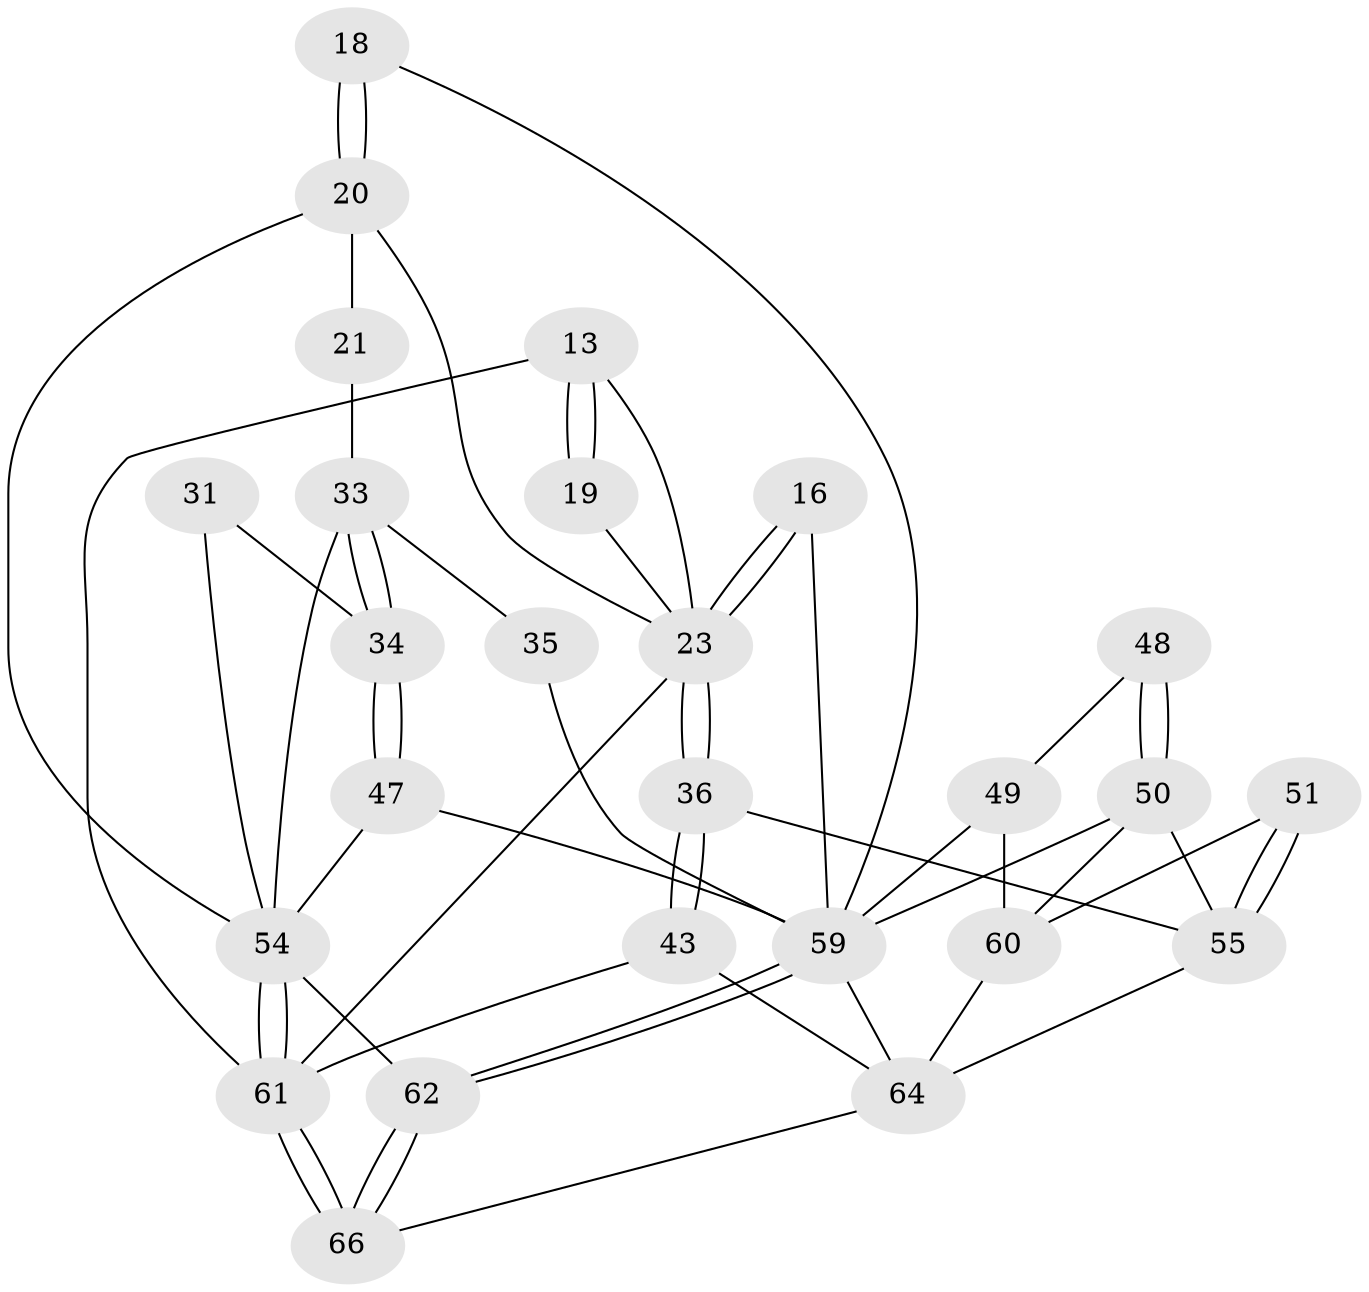 // original degree distribution, {3: 0.045454545454545456, 4: 0.21212121212121213, 5: 0.5303030303030303, 6: 0.21212121212121213}
// Generated by graph-tools (version 1.1) at 2025/06/03/04/25 22:06:58]
// undirected, 26 vertices, 58 edges
graph export_dot {
graph [start="1"]
  node [color=gray90,style=filled];
  13 [pos="+0.7142443051247807+0.0645221244887464",super="+10+11"];
  16 [pos="+0.687109866448017+0.23642239535468013"];
  18 [pos="+0.49622480698310006+0.2563042236005491"];
  19 [pos="+1+0"];
  20 [pos="+0.29854641357415534+0.16036482498462634",super="+6+3"];
  21 [pos="+0.238425400517814+0.1662340336245311"];
  23 [pos="+1+0.3246866290749311",super="+22+15"];
  31 [pos="+0.09544954250802995+0.5390317358046719"];
  33 [pos="+0.17883966196498804+0.513312775743236",super="+29+28"];
  34 [pos="+0.11714427510339956+0.5451899347353533"];
  35 [pos="+0.20519631082425055+0.5169852079845016",super="+27"];
  36 [pos="+1+0.3577892770385623"];
  43 [pos="+1+1"];
  47 [pos="+0.16255075989637893+0.7295840746734139"];
  48 [pos="+0.47049024080590707+0.6961472370995239"];
  49 [pos="+0.44915625770144263+0.696137320808744"];
  50 [pos="+0.6235176275991305+0.7638146399139992",super="+39+40"];
  51 [pos="+0.7426360715512585+0.7646831270547416"];
  54 [pos="+0+1",super="+53+32"];
  55 [pos="+0.8554271693034375+0.8147725355557753",super="+37+38"];
  59 [pos="+0.34518728158644885+0.852819314886602",super="+46+45+41+26"];
  60 [pos="+0.6086519094623346+0.8206500464525298",super="+52+57"];
  61 [pos="+0+1",super="+9+42"];
  62 [pos="+0.3125922544178286+0.8806089267507897"];
  64 [pos="+0.5454210304519532+1",super="+63+56+58"];
  66 [pos="+0.11091848678392792+1",super="+65"];
  13 -- 19 [weight=2];
  13 -- 19;
  13 -- 61 [weight=2];
  13 -- 23;
  16 -- 23 [weight=2];
  16 -- 23;
  16 -- 59;
  18 -- 20 [weight=2];
  18 -- 20;
  18 -- 59;
  19 -- 23;
  20 -- 21 [weight=2];
  20 -- 54;
  20 -- 23;
  21 -- 33;
  23 -- 36;
  23 -- 36;
  23 -- 61;
  31 -- 34;
  31 -- 54 [weight=2];
  33 -- 34;
  33 -- 34;
  33 -- 35 [weight=2];
  33 -- 54 [weight=2];
  34 -- 47;
  34 -- 47;
  35 -- 59 [weight=2];
  36 -- 43;
  36 -- 43;
  36 -- 55;
  43 -- 61;
  43 -- 64;
  47 -- 54;
  47 -- 59;
  48 -- 49;
  48 -- 50 [weight=2];
  48 -- 50;
  49 -- 60;
  49 -- 59;
  50 -- 55;
  50 -- 60;
  50 -- 59;
  51 -- 55 [weight=2];
  51 -- 55;
  51 -- 60;
  54 -- 61 [weight=2];
  54 -- 61;
  54 -- 62;
  55 -- 64;
  59 -- 62;
  59 -- 62;
  59 -- 64;
  60 -- 64 [weight=2];
  61 -- 66 [weight=2];
  61 -- 66;
  62 -- 66;
  62 -- 66;
  64 -- 66;
}
